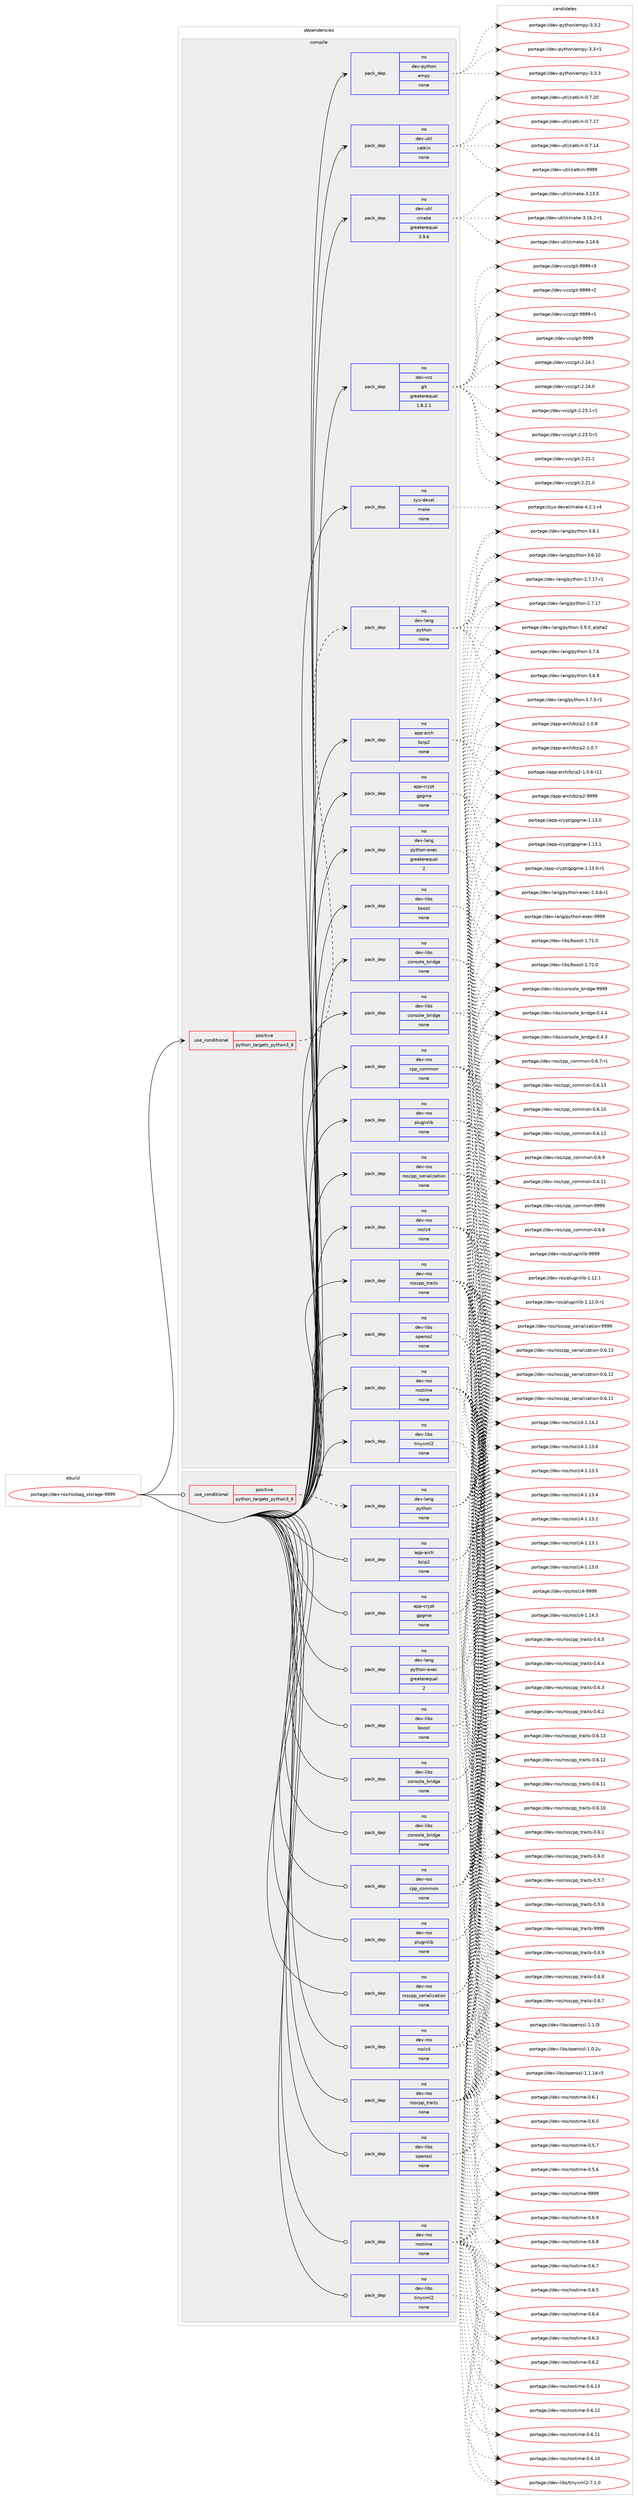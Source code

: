digraph prolog {

# *************
# Graph options
# *************

newrank=true;
concentrate=true;
compound=true;
graph [rankdir=LR,fontname=Helvetica,fontsize=10,ranksep=1.5];#, ranksep=2.5, nodesep=0.2];
edge  [arrowhead=vee];
node  [fontname=Helvetica,fontsize=10];

# **********
# The ebuild
# **********

subgraph cluster_leftcol {
color=gray;
rank=same;
label=<<i>ebuild</i>>;
id [label="portage://dev-ros/rosbag_storage-9999", color=red, width=4, href="../dev-ros/rosbag_storage-9999.svg"];
}

# ****************
# The dependencies
# ****************

subgraph cluster_midcol {
color=gray;
label=<<i>dependencies</i>>;
subgraph cluster_compile {
fillcolor="#eeeeee";
style=filled;
label=<<i>compile</i>>;
subgraph cond98412 {
dependency390249 [label=<<TABLE BORDER="0" CELLBORDER="1" CELLSPACING="0" CELLPADDING="4"><TR><TD ROWSPAN="3" CELLPADDING="10">use_conditional</TD></TR><TR><TD>positive</TD></TR><TR><TD>python_targets_python3_6</TD></TR></TABLE>>, shape=none, color=red];
subgraph pack286984 {
dependency390250 [label=<<TABLE BORDER="0" CELLBORDER="1" CELLSPACING="0" CELLPADDING="4" WIDTH="220"><TR><TD ROWSPAN="6" CELLPADDING="30">pack_dep</TD></TR><TR><TD WIDTH="110">no</TD></TR><TR><TD>dev-lang</TD></TR><TR><TD>python</TD></TR><TR><TD>none</TD></TR><TR><TD></TD></TR></TABLE>>, shape=none, color=blue];
}
dependency390249:e -> dependency390250:w [weight=20,style="dashed",arrowhead="vee"];
}
id:e -> dependency390249:w [weight=20,style="solid",arrowhead="vee"];
subgraph pack286985 {
dependency390251 [label=<<TABLE BORDER="0" CELLBORDER="1" CELLSPACING="0" CELLPADDING="4" WIDTH="220"><TR><TD ROWSPAN="6" CELLPADDING="30">pack_dep</TD></TR><TR><TD WIDTH="110">no</TD></TR><TR><TD>app-arch</TD></TR><TR><TD>bzip2</TD></TR><TR><TD>none</TD></TR><TR><TD></TD></TR></TABLE>>, shape=none, color=blue];
}
id:e -> dependency390251:w [weight=20,style="solid",arrowhead="vee"];
subgraph pack286986 {
dependency390252 [label=<<TABLE BORDER="0" CELLBORDER="1" CELLSPACING="0" CELLPADDING="4" WIDTH="220"><TR><TD ROWSPAN="6" CELLPADDING="30">pack_dep</TD></TR><TR><TD WIDTH="110">no</TD></TR><TR><TD>app-crypt</TD></TR><TR><TD>gpgme</TD></TR><TR><TD>none</TD></TR><TR><TD></TD></TR></TABLE>>, shape=none, color=blue];
}
id:e -> dependency390252:w [weight=20,style="solid",arrowhead="vee"];
subgraph pack286987 {
dependency390253 [label=<<TABLE BORDER="0" CELLBORDER="1" CELLSPACING="0" CELLPADDING="4" WIDTH="220"><TR><TD ROWSPAN="6" CELLPADDING="30">pack_dep</TD></TR><TR><TD WIDTH="110">no</TD></TR><TR><TD>dev-lang</TD></TR><TR><TD>python-exec</TD></TR><TR><TD>greaterequal</TD></TR><TR><TD>2</TD></TR></TABLE>>, shape=none, color=blue];
}
id:e -> dependency390253:w [weight=20,style="solid",arrowhead="vee"];
subgraph pack286988 {
dependency390254 [label=<<TABLE BORDER="0" CELLBORDER="1" CELLSPACING="0" CELLPADDING="4" WIDTH="220"><TR><TD ROWSPAN="6" CELLPADDING="30">pack_dep</TD></TR><TR><TD WIDTH="110">no</TD></TR><TR><TD>dev-libs</TD></TR><TR><TD>boost</TD></TR><TR><TD>none</TD></TR><TR><TD></TD></TR></TABLE>>, shape=none, color=blue];
}
id:e -> dependency390254:w [weight=20,style="solid",arrowhead="vee"];
subgraph pack286989 {
dependency390255 [label=<<TABLE BORDER="0" CELLBORDER="1" CELLSPACING="0" CELLPADDING="4" WIDTH="220"><TR><TD ROWSPAN="6" CELLPADDING="30">pack_dep</TD></TR><TR><TD WIDTH="110">no</TD></TR><TR><TD>dev-libs</TD></TR><TR><TD>console_bridge</TD></TR><TR><TD>none</TD></TR><TR><TD></TD></TR></TABLE>>, shape=none, color=blue];
}
id:e -> dependency390255:w [weight=20,style="solid",arrowhead="vee"];
subgraph pack286990 {
dependency390256 [label=<<TABLE BORDER="0" CELLBORDER="1" CELLSPACING="0" CELLPADDING="4" WIDTH="220"><TR><TD ROWSPAN="6" CELLPADDING="30">pack_dep</TD></TR><TR><TD WIDTH="110">no</TD></TR><TR><TD>dev-libs</TD></TR><TR><TD>console_bridge</TD></TR><TR><TD>none</TD></TR><TR><TD></TD></TR></TABLE>>, shape=none, color=blue];
}
id:e -> dependency390256:w [weight=20,style="solid",arrowhead="vee"];
subgraph pack286991 {
dependency390257 [label=<<TABLE BORDER="0" CELLBORDER="1" CELLSPACING="0" CELLPADDING="4" WIDTH="220"><TR><TD ROWSPAN="6" CELLPADDING="30">pack_dep</TD></TR><TR><TD WIDTH="110">no</TD></TR><TR><TD>dev-libs</TD></TR><TR><TD>openssl</TD></TR><TR><TD>none</TD></TR><TR><TD></TD></TR></TABLE>>, shape=none, color=blue];
}
id:e -> dependency390257:w [weight=20,style="solid",arrowhead="vee"];
subgraph pack286992 {
dependency390258 [label=<<TABLE BORDER="0" CELLBORDER="1" CELLSPACING="0" CELLPADDING="4" WIDTH="220"><TR><TD ROWSPAN="6" CELLPADDING="30">pack_dep</TD></TR><TR><TD WIDTH="110">no</TD></TR><TR><TD>dev-libs</TD></TR><TR><TD>tinyxml2</TD></TR><TR><TD>none</TD></TR><TR><TD></TD></TR></TABLE>>, shape=none, color=blue];
}
id:e -> dependency390258:w [weight=20,style="solid",arrowhead="vee"];
subgraph pack286993 {
dependency390259 [label=<<TABLE BORDER="0" CELLBORDER="1" CELLSPACING="0" CELLPADDING="4" WIDTH="220"><TR><TD ROWSPAN="6" CELLPADDING="30">pack_dep</TD></TR><TR><TD WIDTH="110">no</TD></TR><TR><TD>dev-python</TD></TR><TR><TD>empy</TD></TR><TR><TD>none</TD></TR><TR><TD></TD></TR></TABLE>>, shape=none, color=blue];
}
id:e -> dependency390259:w [weight=20,style="solid",arrowhead="vee"];
subgraph pack286994 {
dependency390260 [label=<<TABLE BORDER="0" CELLBORDER="1" CELLSPACING="0" CELLPADDING="4" WIDTH="220"><TR><TD ROWSPAN="6" CELLPADDING="30">pack_dep</TD></TR><TR><TD WIDTH="110">no</TD></TR><TR><TD>dev-ros</TD></TR><TR><TD>cpp_common</TD></TR><TR><TD>none</TD></TR><TR><TD></TD></TR></TABLE>>, shape=none, color=blue];
}
id:e -> dependency390260:w [weight=20,style="solid",arrowhead="vee"];
subgraph pack286995 {
dependency390261 [label=<<TABLE BORDER="0" CELLBORDER="1" CELLSPACING="0" CELLPADDING="4" WIDTH="220"><TR><TD ROWSPAN="6" CELLPADDING="30">pack_dep</TD></TR><TR><TD WIDTH="110">no</TD></TR><TR><TD>dev-ros</TD></TR><TR><TD>pluginlib</TD></TR><TR><TD>none</TD></TR><TR><TD></TD></TR></TABLE>>, shape=none, color=blue];
}
id:e -> dependency390261:w [weight=20,style="solid",arrowhead="vee"];
subgraph pack286996 {
dependency390262 [label=<<TABLE BORDER="0" CELLBORDER="1" CELLSPACING="0" CELLPADDING="4" WIDTH="220"><TR><TD ROWSPAN="6" CELLPADDING="30">pack_dep</TD></TR><TR><TD WIDTH="110">no</TD></TR><TR><TD>dev-ros</TD></TR><TR><TD>roscpp_serialization</TD></TR><TR><TD>none</TD></TR><TR><TD></TD></TR></TABLE>>, shape=none, color=blue];
}
id:e -> dependency390262:w [weight=20,style="solid",arrowhead="vee"];
subgraph pack286997 {
dependency390263 [label=<<TABLE BORDER="0" CELLBORDER="1" CELLSPACING="0" CELLPADDING="4" WIDTH="220"><TR><TD ROWSPAN="6" CELLPADDING="30">pack_dep</TD></TR><TR><TD WIDTH="110">no</TD></TR><TR><TD>dev-ros</TD></TR><TR><TD>roscpp_traits</TD></TR><TR><TD>none</TD></TR><TR><TD></TD></TR></TABLE>>, shape=none, color=blue];
}
id:e -> dependency390263:w [weight=20,style="solid",arrowhead="vee"];
subgraph pack286998 {
dependency390264 [label=<<TABLE BORDER="0" CELLBORDER="1" CELLSPACING="0" CELLPADDING="4" WIDTH="220"><TR><TD ROWSPAN="6" CELLPADDING="30">pack_dep</TD></TR><TR><TD WIDTH="110">no</TD></TR><TR><TD>dev-ros</TD></TR><TR><TD>roslz4</TD></TR><TR><TD>none</TD></TR><TR><TD></TD></TR></TABLE>>, shape=none, color=blue];
}
id:e -> dependency390264:w [weight=20,style="solid",arrowhead="vee"];
subgraph pack286999 {
dependency390265 [label=<<TABLE BORDER="0" CELLBORDER="1" CELLSPACING="0" CELLPADDING="4" WIDTH="220"><TR><TD ROWSPAN="6" CELLPADDING="30">pack_dep</TD></TR><TR><TD WIDTH="110">no</TD></TR><TR><TD>dev-ros</TD></TR><TR><TD>rostime</TD></TR><TR><TD>none</TD></TR><TR><TD></TD></TR></TABLE>>, shape=none, color=blue];
}
id:e -> dependency390265:w [weight=20,style="solid",arrowhead="vee"];
subgraph pack287000 {
dependency390266 [label=<<TABLE BORDER="0" CELLBORDER="1" CELLSPACING="0" CELLPADDING="4" WIDTH="220"><TR><TD ROWSPAN="6" CELLPADDING="30">pack_dep</TD></TR><TR><TD WIDTH="110">no</TD></TR><TR><TD>dev-util</TD></TR><TR><TD>catkin</TD></TR><TR><TD>none</TD></TR><TR><TD></TD></TR></TABLE>>, shape=none, color=blue];
}
id:e -> dependency390266:w [weight=20,style="solid",arrowhead="vee"];
subgraph pack287001 {
dependency390267 [label=<<TABLE BORDER="0" CELLBORDER="1" CELLSPACING="0" CELLPADDING="4" WIDTH="220"><TR><TD ROWSPAN="6" CELLPADDING="30">pack_dep</TD></TR><TR><TD WIDTH="110">no</TD></TR><TR><TD>dev-util</TD></TR><TR><TD>cmake</TD></TR><TR><TD>greaterequal</TD></TR><TR><TD>3.9.6</TD></TR></TABLE>>, shape=none, color=blue];
}
id:e -> dependency390267:w [weight=20,style="solid",arrowhead="vee"];
subgraph pack287002 {
dependency390268 [label=<<TABLE BORDER="0" CELLBORDER="1" CELLSPACING="0" CELLPADDING="4" WIDTH="220"><TR><TD ROWSPAN="6" CELLPADDING="30">pack_dep</TD></TR><TR><TD WIDTH="110">no</TD></TR><TR><TD>dev-vcs</TD></TR><TR><TD>git</TD></TR><TR><TD>greaterequal</TD></TR><TR><TD>1.8.2.1</TD></TR></TABLE>>, shape=none, color=blue];
}
id:e -> dependency390268:w [weight=20,style="solid",arrowhead="vee"];
subgraph pack287003 {
dependency390269 [label=<<TABLE BORDER="0" CELLBORDER="1" CELLSPACING="0" CELLPADDING="4" WIDTH="220"><TR><TD ROWSPAN="6" CELLPADDING="30">pack_dep</TD></TR><TR><TD WIDTH="110">no</TD></TR><TR><TD>sys-devel</TD></TR><TR><TD>make</TD></TR><TR><TD>none</TD></TR><TR><TD></TD></TR></TABLE>>, shape=none, color=blue];
}
id:e -> dependency390269:w [weight=20,style="solid",arrowhead="vee"];
}
subgraph cluster_compileandrun {
fillcolor="#eeeeee";
style=filled;
label=<<i>compile and run</i>>;
}
subgraph cluster_run {
fillcolor="#eeeeee";
style=filled;
label=<<i>run</i>>;
subgraph cond98413 {
dependency390270 [label=<<TABLE BORDER="0" CELLBORDER="1" CELLSPACING="0" CELLPADDING="4"><TR><TD ROWSPAN="3" CELLPADDING="10">use_conditional</TD></TR><TR><TD>positive</TD></TR><TR><TD>python_targets_python3_6</TD></TR></TABLE>>, shape=none, color=red];
subgraph pack287004 {
dependency390271 [label=<<TABLE BORDER="0" CELLBORDER="1" CELLSPACING="0" CELLPADDING="4" WIDTH="220"><TR><TD ROWSPAN="6" CELLPADDING="30">pack_dep</TD></TR><TR><TD WIDTH="110">no</TD></TR><TR><TD>dev-lang</TD></TR><TR><TD>python</TD></TR><TR><TD>none</TD></TR><TR><TD></TD></TR></TABLE>>, shape=none, color=blue];
}
dependency390270:e -> dependency390271:w [weight=20,style="dashed",arrowhead="vee"];
}
id:e -> dependency390270:w [weight=20,style="solid",arrowhead="odot"];
subgraph pack287005 {
dependency390272 [label=<<TABLE BORDER="0" CELLBORDER="1" CELLSPACING="0" CELLPADDING="4" WIDTH="220"><TR><TD ROWSPAN="6" CELLPADDING="30">pack_dep</TD></TR><TR><TD WIDTH="110">no</TD></TR><TR><TD>app-arch</TD></TR><TR><TD>bzip2</TD></TR><TR><TD>none</TD></TR><TR><TD></TD></TR></TABLE>>, shape=none, color=blue];
}
id:e -> dependency390272:w [weight=20,style="solid",arrowhead="odot"];
subgraph pack287006 {
dependency390273 [label=<<TABLE BORDER="0" CELLBORDER="1" CELLSPACING="0" CELLPADDING="4" WIDTH="220"><TR><TD ROWSPAN="6" CELLPADDING="30">pack_dep</TD></TR><TR><TD WIDTH="110">no</TD></TR><TR><TD>app-crypt</TD></TR><TR><TD>gpgme</TD></TR><TR><TD>none</TD></TR><TR><TD></TD></TR></TABLE>>, shape=none, color=blue];
}
id:e -> dependency390273:w [weight=20,style="solid",arrowhead="odot"];
subgraph pack287007 {
dependency390274 [label=<<TABLE BORDER="0" CELLBORDER="1" CELLSPACING="0" CELLPADDING="4" WIDTH="220"><TR><TD ROWSPAN="6" CELLPADDING="30">pack_dep</TD></TR><TR><TD WIDTH="110">no</TD></TR><TR><TD>dev-lang</TD></TR><TR><TD>python-exec</TD></TR><TR><TD>greaterequal</TD></TR><TR><TD>2</TD></TR></TABLE>>, shape=none, color=blue];
}
id:e -> dependency390274:w [weight=20,style="solid",arrowhead="odot"];
subgraph pack287008 {
dependency390275 [label=<<TABLE BORDER="0" CELLBORDER="1" CELLSPACING="0" CELLPADDING="4" WIDTH="220"><TR><TD ROWSPAN="6" CELLPADDING="30">pack_dep</TD></TR><TR><TD WIDTH="110">no</TD></TR><TR><TD>dev-libs</TD></TR><TR><TD>boost</TD></TR><TR><TD>none</TD></TR><TR><TD></TD></TR></TABLE>>, shape=none, color=blue];
}
id:e -> dependency390275:w [weight=20,style="solid",arrowhead="odot"];
subgraph pack287009 {
dependency390276 [label=<<TABLE BORDER="0" CELLBORDER="1" CELLSPACING="0" CELLPADDING="4" WIDTH="220"><TR><TD ROWSPAN="6" CELLPADDING="30">pack_dep</TD></TR><TR><TD WIDTH="110">no</TD></TR><TR><TD>dev-libs</TD></TR><TR><TD>console_bridge</TD></TR><TR><TD>none</TD></TR><TR><TD></TD></TR></TABLE>>, shape=none, color=blue];
}
id:e -> dependency390276:w [weight=20,style="solid",arrowhead="odot"];
subgraph pack287010 {
dependency390277 [label=<<TABLE BORDER="0" CELLBORDER="1" CELLSPACING="0" CELLPADDING="4" WIDTH="220"><TR><TD ROWSPAN="6" CELLPADDING="30">pack_dep</TD></TR><TR><TD WIDTH="110">no</TD></TR><TR><TD>dev-libs</TD></TR><TR><TD>console_bridge</TD></TR><TR><TD>none</TD></TR><TR><TD></TD></TR></TABLE>>, shape=none, color=blue];
}
id:e -> dependency390277:w [weight=20,style="solid",arrowhead="odot"];
subgraph pack287011 {
dependency390278 [label=<<TABLE BORDER="0" CELLBORDER="1" CELLSPACING="0" CELLPADDING="4" WIDTH="220"><TR><TD ROWSPAN="6" CELLPADDING="30">pack_dep</TD></TR><TR><TD WIDTH="110">no</TD></TR><TR><TD>dev-libs</TD></TR><TR><TD>openssl</TD></TR><TR><TD>none</TD></TR><TR><TD></TD></TR></TABLE>>, shape=none, color=blue];
}
id:e -> dependency390278:w [weight=20,style="solid",arrowhead="odot"];
subgraph pack287012 {
dependency390279 [label=<<TABLE BORDER="0" CELLBORDER="1" CELLSPACING="0" CELLPADDING="4" WIDTH="220"><TR><TD ROWSPAN="6" CELLPADDING="30">pack_dep</TD></TR><TR><TD WIDTH="110">no</TD></TR><TR><TD>dev-libs</TD></TR><TR><TD>tinyxml2</TD></TR><TR><TD>none</TD></TR><TR><TD></TD></TR></TABLE>>, shape=none, color=blue];
}
id:e -> dependency390279:w [weight=20,style="solid",arrowhead="odot"];
subgraph pack287013 {
dependency390280 [label=<<TABLE BORDER="0" CELLBORDER="1" CELLSPACING="0" CELLPADDING="4" WIDTH="220"><TR><TD ROWSPAN="6" CELLPADDING="30">pack_dep</TD></TR><TR><TD WIDTH="110">no</TD></TR><TR><TD>dev-ros</TD></TR><TR><TD>cpp_common</TD></TR><TR><TD>none</TD></TR><TR><TD></TD></TR></TABLE>>, shape=none, color=blue];
}
id:e -> dependency390280:w [weight=20,style="solid",arrowhead="odot"];
subgraph pack287014 {
dependency390281 [label=<<TABLE BORDER="0" CELLBORDER="1" CELLSPACING="0" CELLPADDING="4" WIDTH="220"><TR><TD ROWSPAN="6" CELLPADDING="30">pack_dep</TD></TR><TR><TD WIDTH="110">no</TD></TR><TR><TD>dev-ros</TD></TR><TR><TD>pluginlib</TD></TR><TR><TD>none</TD></TR><TR><TD></TD></TR></TABLE>>, shape=none, color=blue];
}
id:e -> dependency390281:w [weight=20,style="solid",arrowhead="odot"];
subgraph pack287015 {
dependency390282 [label=<<TABLE BORDER="0" CELLBORDER="1" CELLSPACING="0" CELLPADDING="4" WIDTH="220"><TR><TD ROWSPAN="6" CELLPADDING="30">pack_dep</TD></TR><TR><TD WIDTH="110">no</TD></TR><TR><TD>dev-ros</TD></TR><TR><TD>roscpp_serialization</TD></TR><TR><TD>none</TD></TR><TR><TD></TD></TR></TABLE>>, shape=none, color=blue];
}
id:e -> dependency390282:w [weight=20,style="solid",arrowhead="odot"];
subgraph pack287016 {
dependency390283 [label=<<TABLE BORDER="0" CELLBORDER="1" CELLSPACING="0" CELLPADDING="4" WIDTH="220"><TR><TD ROWSPAN="6" CELLPADDING="30">pack_dep</TD></TR><TR><TD WIDTH="110">no</TD></TR><TR><TD>dev-ros</TD></TR><TR><TD>roscpp_traits</TD></TR><TR><TD>none</TD></TR><TR><TD></TD></TR></TABLE>>, shape=none, color=blue];
}
id:e -> dependency390283:w [weight=20,style="solid",arrowhead="odot"];
subgraph pack287017 {
dependency390284 [label=<<TABLE BORDER="0" CELLBORDER="1" CELLSPACING="0" CELLPADDING="4" WIDTH="220"><TR><TD ROWSPAN="6" CELLPADDING="30">pack_dep</TD></TR><TR><TD WIDTH="110">no</TD></TR><TR><TD>dev-ros</TD></TR><TR><TD>roslz4</TD></TR><TR><TD>none</TD></TR><TR><TD></TD></TR></TABLE>>, shape=none, color=blue];
}
id:e -> dependency390284:w [weight=20,style="solid",arrowhead="odot"];
subgraph pack287018 {
dependency390285 [label=<<TABLE BORDER="0" CELLBORDER="1" CELLSPACING="0" CELLPADDING="4" WIDTH="220"><TR><TD ROWSPAN="6" CELLPADDING="30">pack_dep</TD></TR><TR><TD WIDTH="110">no</TD></TR><TR><TD>dev-ros</TD></TR><TR><TD>rostime</TD></TR><TR><TD>none</TD></TR><TR><TD></TD></TR></TABLE>>, shape=none, color=blue];
}
id:e -> dependency390285:w [weight=20,style="solid",arrowhead="odot"];
}
}

# **************
# The candidates
# **************

subgraph cluster_choices {
rank=same;
color=gray;
label=<<i>candidates</i>>;

subgraph choice286984 {
color=black;
nodesep=1;
choice10010111845108971101034711212111610411111045514657464895971081121049750 [label="portage://dev-lang/python-3.9.0_alpha2", color=red, width=4,href="../dev-lang/python-3.9.0_alpha2.svg"];
choice100101118451089711010347112121116104111110455146564649 [label="portage://dev-lang/python-3.8.1", color=red, width=4,href="../dev-lang/python-3.8.1.svg"];
choice100101118451089711010347112121116104111110455146554654 [label="portage://dev-lang/python-3.7.6", color=red, width=4,href="../dev-lang/python-3.7.6.svg"];
choice1001011184510897110103471121211161041111104551465546534511449 [label="portage://dev-lang/python-3.7.5-r1", color=red, width=4,href="../dev-lang/python-3.7.5-r1.svg"];
choice100101118451089711010347112121116104111110455146544657 [label="portage://dev-lang/python-3.6.9", color=red, width=4,href="../dev-lang/python-3.6.9.svg"];
choice10010111845108971101034711212111610411111045514654464948 [label="portage://dev-lang/python-3.6.10", color=red, width=4,href="../dev-lang/python-3.6.10.svg"];
choice100101118451089711010347112121116104111110455046554649554511449 [label="portage://dev-lang/python-2.7.17-r1", color=red, width=4,href="../dev-lang/python-2.7.17-r1.svg"];
choice10010111845108971101034711212111610411111045504655464955 [label="portage://dev-lang/python-2.7.17", color=red, width=4,href="../dev-lang/python-2.7.17.svg"];
dependency390250:e -> choice10010111845108971101034711212111610411111045514657464895971081121049750:w [style=dotted,weight="100"];
dependency390250:e -> choice100101118451089711010347112121116104111110455146564649:w [style=dotted,weight="100"];
dependency390250:e -> choice100101118451089711010347112121116104111110455146554654:w [style=dotted,weight="100"];
dependency390250:e -> choice1001011184510897110103471121211161041111104551465546534511449:w [style=dotted,weight="100"];
dependency390250:e -> choice100101118451089711010347112121116104111110455146544657:w [style=dotted,weight="100"];
dependency390250:e -> choice10010111845108971101034711212111610411111045514654464948:w [style=dotted,weight="100"];
dependency390250:e -> choice100101118451089711010347112121116104111110455046554649554511449:w [style=dotted,weight="100"];
dependency390250:e -> choice10010111845108971101034711212111610411111045504655464955:w [style=dotted,weight="100"];
}
subgraph choice286985 {
color=black;
nodesep=1;
choice971121124597114991044798122105112504557575757 [label="portage://app-arch/bzip2-9999", color=red, width=4,href="../app-arch/bzip2-9999.svg"];
choice97112112459711499104479812210511250454946484656 [label="portage://app-arch/bzip2-1.0.8", color=red, width=4,href="../app-arch/bzip2-1.0.8.svg"];
choice97112112459711499104479812210511250454946484655 [label="portage://app-arch/bzip2-1.0.7", color=red, width=4,href="../app-arch/bzip2-1.0.7.svg"];
choice97112112459711499104479812210511250454946484654451144949 [label="portage://app-arch/bzip2-1.0.6-r11", color=red, width=4,href="../app-arch/bzip2-1.0.6-r11.svg"];
dependency390251:e -> choice971121124597114991044798122105112504557575757:w [style=dotted,weight="100"];
dependency390251:e -> choice97112112459711499104479812210511250454946484656:w [style=dotted,weight="100"];
dependency390251:e -> choice97112112459711499104479812210511250454946484655:w [style=dotted,weight="100"];
dependency390251:e -> choice97112112459711499104479812210511250454946484654451144949:w [style=dotted,weight="100"];
}
subgraph choice286986 {
color=black;
nodesep=1;
choice9711211245991141211121164710311210310910145494649514649 [label="portage://app-crypt/gpgme-1.13.1", color=red, width=4,href="../app-crypt/gpgme-1.13.1.svg"];
choice97112112459911412111211647103112103109101454946495146484511449 [label="portage://app-crypt/gpgme-1.13.0-r1", color=red, width=4,href="../app-crypt/gpgme-1.13.0-r1.svg"];
choice9711211245991141211121164710311210310910145494649514648 [label="portage://app-crypt/gpgme-1.13.0", color=red, width=4,href="../app-crypt/gpgme-1.13.0.svg"];
dependency390252:e -> choice9711211245991141211121164710311210310910145494649514649:w [style=dotted,weight="100"];
dependency390252:e -> choice97112112459911412111211647103112103109101454946495146484511449:w [style=dotted,weight="100"];
dependency390252:e -> choice9711211245991141211121164710311210310910145494649514648:w [style=dotted,weight="100"];
}
subgraph choice286987 {
color=black;
nodesep=1;
choice10010111845108971101034711212111610411111045101120101994557575757 [label="portage://dev-lang/python-exec-9999", color=red, width=4,href="../dev-lang/python-exec-9999.svg"];
choice10010111845108971101034711212111610411111045101120101994550465246544511449 [label="portage://dev-lang/python-exec-2.4.6-r1", color=red, width=4,href="../dev-lang/python-exec-2.4.6-r1.svg"];
dependency390253:e -> choice10010111845108971101034711212111610411111045101120101994557575757:w [style=dotted,weight="100"];
dependency390253:e -> choice10010111845108971101034711212111610411111045101120101994550465246544511449:w [style=dotted,weight="100"];
}
subgraph choice286988 {
color=black;
nodesep=1;
choice1001011184510810598115479811111111511645494655504648 [label="portage://dev-libs/boost-1.72.0", color=red, width=4,href="../dev-libs/boost-1.72.0.svg"];
choice1001011184510810598115479811111111511645494655494648 [label="portage://dev-libs/boost-1.71.0", color=red, width=4,href="../dev-libs/boost-1.71.0.svg"];
dependency390254:e -> choice1001011184510810598115479811111111511645494655504648:w [style=dotted,weight="100"];
dependency390254:e -> choice1001011184510810598115479811111111511645494655494648:w [style=dotted,weight="100"];
}
subgraph choice286989 {
color=black;
nodesep=1;
choice1001011184510810598115479911111011511110810195981141051001031014557575757 [label="portage://dev-libs/console_bridge-9999", color=red, width=4,href="../dev-libs/console_bridge-9999.svg"];
choice100101118451081059811547991111101151111081019598114105100103101454846524652 [label="portage://dev-libs/console_bridge-0.4.4", color=red, width=4,href="../dev-libs/console_bridge-0.4.4.svg"];
choice100101118451081059811547991111101151111081019598114105100103101454846524651 [label="portage://dev-libs/console_bridge-0.4.3", color=red, width=4,href="../dev-libs/console_bridge-0.4.3.svg"];
dependency390255:e -> choice1001011184510810598115479911111011511110810195981141051001031014557575757:w [style=dotted,weight="100"];
dependency390255:e -> choice100101118451081059811547991111101151111081019598114105100103101454846524652:w [style=dotted,weight="100"];
dependency390255:e -> choice100101118451081059811547991111101151111081019598114105100103101454846524651:w [style=dotted,weight="100"];
}
subgraph choice286990 {
color=black;
nodesep=1;
choice1001011184510810598115479911111011511110810195981141051001031014557575757 [label="portage://dev-libs/console_bridge-9999", color=red, width=4,href="../dev-libs/console_bridge-9999.svg"];
choice100101118451081059811547991111101151111081019598114105100103101454846524652 [label="portage://dev-libs/console_bridge-0.4.4", color=red, width=4,href="../dev-libs/console_bridge-0.4.4.svg"];
choice100101118451081059811547991111101151111081019598114105100103101454846524651 [label="portage://dev-libs/console_bridge-0.4.3", color=red, width=4,href="../dev-libs/console_bridge-0.4.3.svg"];
dependency390256:e -> choice1001011184510810598115479911111011511110810195981141051001031014557575757:w [style=dotted,weight="100"];
dependency390256:e -> choice100101118451081059811547991111101151111081019598114105100103101454846524652:w [style=dotted,weight="100"];
dependency390256:e -> choice100101118451081059811547991111101151111081019598114105100103101454846524651:w [style=dotted,weight="100"];
}
subgraph choice286991 {
color=black;
nodesep=1;
choice1001011184510810598115471111121011101151151084549464946491004511451 [label="portage://dev-libs/openssl-1.1.1d-r3", color=red, width=4,href="../dev-libs/openssl-1.1.1d-r3.svg"];
choice100101118451081059811547111112101110115115108454946494648108 [label="portage://dev-libs/openssl-1.1.0l", color=red, width=4,href="../dev-libs/openssl-1.1.0l.svg"];
choice100101118451081059811547111112101110115115108454946484650117 [label="portage://dev-libs/openssl-1.0.2u", color=red, width=4,href="../dev-libs/openssl-1.0.2u.svg"];
dependency390257:e -> choice1001011184510810598115471111121011101151151084549464946491004511451:w [style=dotted,weight="100"];
dependency390257:e -> choice100101118451081059811547111112101110115115108454946494648108:w [style=dotted,weight="100"];
dependency390257:e -> choice100101118451081059811547111112101110115115108454946484650117:w [style=dotted,weight="100"];
}
subgraph choice286992 {
color=black;
nodesep=1;
choice10010111845108105981154711610511012112010910850455546494648 [label="portage://dev-libs/tinyxml2-7.1.0", color=red, width=4,href="../dev-libs/tinyxml2-7.1.0.svg"];
dependency390258:e -> choice10010111845108105981154711610511012112010910850455546494648:w [style=dotted,weight="100"];
}
subgraph choice286993 {
color=black;
nodesep=1;
choice1001011184511212111610411111047101109112121455146514651 [label="portage://dev-python/empy-3.3.3", color=red, width=4,href="../dev-python/empy-3.3.3.svg"];
choice1001011184511212111610411111047101109112121455146514650 [label="portage://dev-python/empy-3.3.2", color=red, width=4,href="../dev-python/empy-3.3.2.svg"];
choice1001011184511212111610411111047101109112121455146514511449 [label="portage://dev-python/empy-3.3-r1", color=red, width=4,href="../dev-python/empy-3.3-r1.svg"];
dependency390259:e -> choice1001011184511212111610411111047101109112121455146514651:w [style=dotted,weight="100"];
dependency390259:e -> choice1001011184511212111610411111047101109112121455146514650:w [style=dotted,weight="100"];
dependency390259:e -> choice1001011184511212111610411111047101109112121455146514511449:w [style=dotted,weight="100"];
}
subgraph choice286994 {
color=black;
nodesep=1;
choice10010111845114111115479911211295991111091091111104557575757 [label="portage://dev-ros/cpp_common-9999", color=red, width=4,href="../dev-ros/cpp_common-9999.svg"];
choice1001011184511411111547991121129599111109109111110454846544657 [label="portage://dev-ros/cpp_common-0.6.9", color=red, width=4,href="../dev-ros/cpp_common-0.6.9.svg"];
choice1001011184511411111547991121129599111109109111110454846544656 [label="portage://dev-ros/cpp_common-0.6.8", color=red, width=4,href="../dev-ros/cpp_common-0.6.8.svg"];
choice10010111845114111115479911211295991111091091111104548465446554511449 [label="portage://dev-ros/cpp_common-0.6.7-r1", color=red, width=4,href="../dev-ros/cpp_common-0.6.7-r1.svg"];
choice100101118451141111154799112112959911110910911111045484654464951 [label="portage://dev-ros/cpp_common-0.6.13", color=red, width=4,href="../dev-ros/cpp_common-0.6.13.svg"];
choice100101118451141111154799112112959911110910911111045484654464950 [label="portage://dev-ros/cpp_common-0.6.12", color=red, width=4,href="../dev-ros/cpp_common-0.6.12.svg"];
choice100101118451141111154799112112959911110910911111045484654464949 [label="portage://dev-ros/cpp_common-0.6.11", color=red, width=4,href="../dev-ros/cpp_common-0.6.11.svg"];
choice100101118451141111154799112112959911110910911111045484654464948 [label="portage://dev-ros/cpp_common-0.6.10", color=red, width=4,href="../dev-ros/cpp_common-0.6.10.svg"];
dependency390260:e -> choice10010111845114111115479911211295991111091091111104557575757:w [style=dotted,weight="100"];
dependency390260:e -> choice1001011184511411111547991121129599111109109111110454846544657:w [style=dotted,weight="100"];
dependency390260:e -> choice1001011184511411111547991121129599111109109111110454846544656:w [style=dotted,weight="100"];
dependency390260:e -> choice10010111845114111115479911211295991111091091111104548465446554511449:w [style=dotted,weight="100"];
dependency390260:e -> choice100101118451141111154799112112959911110910911111045484654464951:w [style=dotted,weight="100"];
dependency390260:e -> choice100101118451141111154799112112959911110910911111045484654464950:w [style=dotted,weight="100"];
dependency390260:e -> choice100101118451141111154799112112959911110910911111045484654464949:w [style=dotted,weight="100"];
dependency390260:e -> choice100101118451141111154799112112959911110910911111045484654464948:w [style=dotted,weight="100"];
}
subgraph choice286995 {
color=black;
nodesep=1;
choice1001011184511411111547112108117103105110108105984557575757 [label="portage://dev-ros/pluginlib-9999", color=red, width=4,href="../dev-ros/pluginlib-9999.svg"];
choice10010111845114111115471121081171031051101081059845494649504649 [label="portage://dev-ros/pluginlib-1.12.1", color=red, width=4,href="../dev-ros/pluginlib-1.12.1.svg"];
choice100101118451141111154711210811710310511010810598454946495046484511449 [label="portage://dev-ros/pluginlib-1.12.0-r1", color=red, width=4,href="../dev-ros/pluginlib-1.12.0-r1.svg"];
dependency390261:e -> choice1001011184511411111547112108117103105110108105984557575757:w [style=dotted,weight="100"];
dependency390261:e -> choice10010111845114111115471121081171031051101081059845494649504649:w [style=dotted,weight="100"];
dependency390261:e -> choice100101118451141111154711210811710310511010810598454946495046484511449:w [style=dotted,weight="100"];
}
subgraph choice286996 {
color=black;
nodesep=1;
choice1001011184511411111547114111115991121129511510111410597108105122971161051111104557575757 [label="portage://dev-ros/roscpp_serialization-9999", color=red, width=4,href="../dev-ros/roscpp_serialization-9999.svg"];
choice10010111845114111115471141111159911211295115101114105971081051229711610511111045484654464951 [label="portage://dev-ros/roscpp_serialization-0.6.13", color=red, width=4,href="../dev-ros/roscpp_serialization-0.6.13.svg"];
choice10010111845114111115471141111159911211295115101114105971081051229711610511111045484654464950 [label="portage://dev-ros/roscpp_serialization-0.6.12", color=red, width=4,href="../dev-ros/roscpp_serialization-0.6.12.svg"];
choice10010111845114111115471141111159911211295115101114105971081051229711610511111045484654464949 [label="portage://dev-ros/roscpp_serialization-0.6.11", color=red, width=4,href="../dev-ros/roscpp_serialization-0.6.11.svg"];
dependency390262:e -> choice1001011184511411111547114111115991121129511510111410597108105122971161051111104557575757:w [style=dotted,weight="100"];
dependency390262:e -> choice10010111845114111115471141111159911211295115101114105971081051229711610511111045484654464951:w [style=dotted,weight="100"];
dependency390262:e -> choice10010111845114111115471141111159911211295115101114105971081051229711610511111045484654464950:w [style=dotted,weight="100"];
dependency390262:e -> choice10010111845114111115471141111159911211295115101114105971081051229711610511111045484654464949:w [style=dotted,weight="100"];
}
subgraph choice286997 {
color=black;
nodesep=1;
choice10010111845114111115471141111159911211295116114971051161154557575757 [label="portage://dev-ros/roscpp_traits-9999", color=red, width=4,href="../dev-ros/roscpp_traits-9999.svg"];
choice1001011184511411111547114111115991121129511611497105116115454846544657 [label="portage://dev-ros/roscpp_traits-0.6.9", color=red, width=4,href="../dev-ros/roscpp_traits-0.6.9.svg"];
choice1001011184511411111547114111115991121129511611497105116115454846544656 [label="portage://dev-ros/roscpp_traits-0.6.8", color=red, width=4,href="../dev-ros/roscpp_traits-0.6.8.svg"];
choice1001011184511411111547114111115991121129511611497105116115454846544655 [label="portage://dev-ros/roscpp_traits-0.6.7", color=red, width=4,href="../dev-ros/roscpp_traits-0.6.7.svg"];
choice1001011184511411111547114111115991121129511611497105116115454846544653 [label="portage://dev-ros/roscpp_traits-0.6.5", color=red, width=4,href="../dev-ros/roscpp_traits-0.6.5.svg"];
choice1001011184511411111547114111115991121129511611497105116115454846544652 [label="portage://dev-ros/roscpp_traits-0.6.4", color=red, width=4,href="../dev-ros/roscpp_traits-0.6.4.svg"];
choice1001011184511411111547114111115991121129511611497105116115454846544651 [label="portage://dev-ros/roscpp_traits-0.6.3", color=red, width=4,href="../dev-ros/roscpp_traits-0.6.3.svg"];
choice1001011184511411111547114111115991121129511611497105116115454846544650 [label="portage://dev-ros/roscpp_traits-0.6.2", color=red, width=4,href="../dev-ros/roscpp_traits-0.6.2.svg"];
choice100101118451141111154711411111599112112951161149710511611545484654464951 [label="portage://dev-ros/roscpp_traits-0.6.13", color=red, width=4,href="../dev-ros/roscpp_traits-0.6.13.svg"];
choice100101118451141111154711411111599112112951161149710511611545484654464950 [label="portage://dev-ros/roscpp_traits-0.6.12", color=red, width=4,href="../dev-ros/roscpp_traits-0.6.12.svg"];
choice100101118451141111154711411111599112112951161149710511611545484654464949 [label="portage://dev-ros/roscpp_traits-0.6.11", color=red, width=4,href="../dev-ros/roscpp_traits-0.6.11.svg"];
choice100101118451141111154711411111599112112951161149710511611545484654464948 [label="portage://dev-ros/roscpp_traits-0.6.10", color=red, width=4,href="../dev-ros/roscpp_traits-0.6.10.svg"];
choice1001011184511411111547114111115991121129511611497105116115454846544649 [label="portage://dev-ros/roscpp_traits-0.6.1", color=red, width=4,href="../dev-ros/roscpp_traits-0.6.1.svg"];
choice1001011184511411111547114111115991121129511611497105116115454846544648 [label="portage://dev-ros/roscpp_traits-0.6.0", color=red, width=4,href="../dev-ros/roscpp_traits-0.6.0.svg"];
choice1001011184511411111547114111115991121129511611497105116115454846534655 [label="portage://dev-ros/roscpp_traits-0.5.7", color=red, width=4,href="../dev-ros/roscpp_traits-0.5.7.svg"];
choice1001011184511411111547114111115991121129511611497105116115454846534654 [label="portage://dev-ros/roscpp_traits-0.5.6", color=red, width=4,href="../dev-ros/roscpp_traits-0.5.6.svg"];
dependency390263:e -> choice10010111845114111115471141111159911211295116114971051161154557575757:w [style=dotted,weight="100"];
dependency390263:e -> choice1001011184511411111547114111115991121129511611497105116115454846544657:w [style=dotted,weight="100"];
dependency390263:e -> choice1001011184511411111547114111115991121129511611497105116115454846544656:w [style=dotted,weight="100"];
dependency390263:e -> choice1001011184511411111547114111115991121129511611497105116115454846544655:w [style=dotted,weight="100"];
dependency390263:e -> choice1001011184511411111547114111115991121129511611497105116115454846544653:w [style=dotted,weight="100"];
dependency390263:e -> choice1001011184511411111547114111115991121129511611497105116115454846544652:w [style=dotted,weight="100"];
dependency390263:e -> choice1001011184511411111547114111115991121129511611497105116115454846544651:w [style=dotted,weight="100"];
dependency390263:e -> choice1001011184511411111547114111115991121129511611497105116115454846544650:w [style=dotted,weight="100"];
dependency390263:e -> choice100101118451141111154711411111599112112951161149710511611545484654464951:w [style=dotted,weight="100"];
dependency390263:e -> choice100101118451141111154711411111599112112951161149710511611545484654464950:w [style=dotted,weight="100"];
dependency390263:e -> choice100101118451141111154711411111599112112951161149710511611545484654464949:w [style=dotted,weight="100"];
dependency390263:e -> choice100101118451141111154711411111599112112951161149710511611545484654464948:w [style=dotted,weight="100"];
dependency390263:e -> choice1001011184511411111547114111115991121129511611497105116115454846544649:w [style=dotted,weight="100"];
dependency390263:e -> choice1001011184511411111547114111115991121129511611497105116115454846544648:w [style=dotted,weight="100"];
dependency390263:e -> choice1001011184511411111547114111115991121129511611497105116115454846534655:w [style=dotted,weight="100"];
dependency390263:e -> choice1001011184511411111547114111115991121129511611497105116115454846534654:w [style=dotted,weight="100"];
}
subgraph choice286998 {
color=black;
nodesep=1;
choice1001011184511411111547114111115108122524557575757 [label="portage://dev-ros/roslz4-9999", color=red, width=4,href="../dev-ros/roslz4-9999.svg"];
choice10010111845114111115471141111151081225245494649524651 [label="portage://dev-ros/roslz4-1.14.3", color=red, width=4,href="../dev-ros/roslz4-1.14.3.svg"];
choice10010111845114111115471141111151081225245494649524650 [label="portage://dev-ros/roslz4-1.14.2", color=red, width=4,href="../dev-ros/roslz4-1.14.2.svg"];
choice10010111845114111115471141111151081225245494649514654 [label="portage://dev-ros/roslz4-1.13.6", color=red, width=4,href="../dev-ros/roslz4-1.13.6.svg"];
choice10010111845114111115471141111151081225245494649514653 [label="portage://dev-ros/roslz4-1.13.5", color=red, width=4,href="../dev-ros/roslz4-1.13.5.svg"];
choice10010111845114111115471141111151081225245494649514652 [label="portage://dev-ros/roslz4-1.13.4", color=red, width=4,href="../dev-ros/roslz4-1.13.4.svg"];
choice10010111845114111115471141111151081225245494649514650 [label="portage://dev-ros/roslz4-1.13.2", color=red, width=4,href="../dev-ros/roslz4-1.13.2.svg"];
choice10010111845114111115471141111151081225245494649514649 [label="portage://dev-ros/roslz4-1.13.1", color=red, width=4,href="../dev-ros/roslz4-1.13.1.svg"];
choice10010111845114111115471141111151081225245494649514648 [label="portage://dev-ros/roslz4-1.13.0", color=red, width=4,href="../dev-ros/roslz4-1.13.0.svg"];
dependency390264:e -> choice1001011184511411111547114111115108122524557575757:w [style=dotted,weight="100"];
dependency390264:e -> choice10010111845114111115471141111151081225245494649524651:w [style=dotted,weight="100"];
dependency390264:e -> choice10010111845114111115471141111151081225245494649524650:w [style=dotted,weight="100"];
dependency390264:e -> choice10010111845114111115471141111151081225245494649514654:w [style=dotted,weight="100"];
dependency390264:e -> choice10010111845114111115471141111151081225245494649514653:w [style=dotted,weight="100"];
dependency390264:e -> choice10010111845114111115471141111151081225245494649514652:w [style=dotted,weight="100"];
dependency390264:e -> choice10010111845114111115471141111151081225245494649514650:w [style=dotted,weight="100"];
dependency390264:e -> choice10010111845114111115471141111151081225245494649514649:w [style=dotted,weight="100"];
dependency390264:e -> choice10010111845114111115471141111151081225245494649514648:w [style=dotted,weight="100"];
}
subgraph choice286999 {
color=black;
nodesep=1;
choice10010111845114111115471141111151161051091014557575757 [label="portage://dev-ros/rostime-9999", color=red, width=4,href="../dev-ros/rostime-9999.svg"];
choice1001011184511411111547114111115116105109101454846544657 [label="portage://dev-ros/rostime-0.6.9", color=red, width=4,href="../dev-ros/rostime-0.6.9.svg"];
choice1001011184511411111547114111115116105109101454846544656 [label="portage://dev-ros/rostime-0.6.8", color=red, width=4,href="../dev-ros/rostime-0.6.8.svg"];
choice1001011184511411111547114111115116105109101454846544655 [label="portage://dev-ros/rostime-0.6.7", color=red, width=4,href="../dev-ros/rostime-0.6.7.svg"];
choice1001011184511411111547114111115116105109101454846544653 [label="portage://dev-ros/rostime-0.6.5", color=red, width=4,href="../dev-ros/rostime-0.6.5.svg"];
choice1001011184511411111547114111115116105109101454846544652 [label="portage://dev-ros/rostime-0.6.4", color=red, width=4,href="../dev-ros/rostime-0.6.4.svg"];
choice1001011184511411111547114111115116105109101454846544651 [label="portage://dev-ros/rostime-0.6.3", color=red, width=4,href="../dev-ros/rostime-0.6.3.svg"];
choice1001011184511411111547114111115116105109101454846544650 [label="portage://dev-ros/rostime-0.6.2", color=red, width=4,href="../dev-ros/rostime-0.6.2.svg"];
choice100101118451141111154711411111511610510910145484654464951 [label="portage://dev-ros/rostime-0.6.13", color=red, width=4,href="../dev-ros/rostime-0.6.13.svg"];
choice100101118451141111154711411111511610510910145484654464950 [label="portage://dev-ros/rostime-0.6.12", color=red, width=4,href="../dev-ros/rostime-0.6.12.svg"];
choice100101118451141111154711411111511610510910145484654464949 [label="portage://dev-ros/rostime-0.6.11", color=red, width=4,href="../dev-ros/rostime-0.6.11.svg"];
choice100101118451141111154711411111511610510910145484654464948 [label="portage://dev-ros/rostime-0.6.10", color=red, width=4,href="../dev-ros/rostime-0.6.10.svg"];
choice1001011184511411111547114111115116105109101454846544649 [label="portage://dev-ros/rostime-0.6.1", color=red, width=4,href="../dev-ros/rostime-0.6.1.svg"];
choice1001011184511411111547114111115116105109101454846544648 [label="portage://dev-ros/rostime-0.6.0", color=red, width=4,href="../dev-ros/rostime-0.6.0.svg"];
choice1001011184511411111547114111115116105109101454846534655 [label="portage://dev-ros/rostime-0.5.7", color=red, width=4,href="../dev-ros/rostime-0.5.7.svg"];
choice1001011184511411111547114111115116105109101454846534654 [label="portage://dev-ros/rostime-0.5.6", color=red, width=4,href="../dev-ros/rostime-0.5.6.svg"];
dependency390265:e -> choice10010111845114111115471141111151161051091014557575757:w [style=dotted,weight="100"];
dependency390265:e -> choice1001011184511411111547114111115116105109101454846544657:w [style=dotted,weight="100"];
dependency390265:e -> choice1001011184511411111547114111115116105109101454846544656:w [style=dotted,weight="100"];
dependency390265:e -> choice1001011184511411111547114111115116105109101454846544655:w [style=dotted,weight="100"];
dependency390265:e -> choice1001011184511411111547114111115116105109101454846544653:w [style=dotted,weight="100"];
dependency390265:e -> choice1001011184511411111547114111115116105109101454846544652:w [style=dotted,weight="100"];
dependency390265:e -> choice1001011184511411111547114111115116105109101454846544651:w [style=dotted,weight="100"];
dependency390265:e -> choice1001011184511411111547114111115116105109101454846544650:w [style=dotted,weight="100"];
dependency390265:e -> choice100101118451141111154711411111511610510910145484654464951:w [style=dotted,weight="100"];
dependency390265:e -> choice100101118451141111154711411111511610510910145484654464950:w [style=dotted,weight="100"];
dependency390265:e -> choice100101118451141111154711411111511610510910145484654464949:w [style=dotted,weight="100"];
dependency390265:e -> choice100101118451141111154711411111511610510910145484654464948:w [style=dotted,weight="100"];
dependency390265:e -> choice1001011184511411111547114111115116105109101454846544649:w [style=dotted,weight="100"];
dependency390265:e -> choice1001011184511411111547114111115116105109101454846544648:w [style=dotted,weight="100"];
dependency390265:e -> choice1001011184511411111547114111115116105109101454846534655:w [style=dotted,weight="100"];
dependency390265:e -> choice1001011184511411111547114111115116105109101454846534654:w [style=dotted,weight="100"];
}
subgraph choice287000 {
color=black;
nodesep=1;
choice100101118451171161051084799971161071051104557575757 [label="portage://dev-util/catkin-9999", color=red, width=4,href="../dev-util/catkin-9999.svg"];
choice1001011184511711610510847999711610710511045484655465048 [label="portage://dev-util/catkin-0.7.20", color=red, width=4,href="../dev-util/catkin-0.7.20.svg"];
choice1001011184511711610510847999711610710511045484655464955 [label="portage://dev-util/catkin-0.7.17", color=red, width=4,href="../dev-util/catkin-0.7.17.svg"];
choice1001011184511711610510847999711610710511045484655464952 [label="portage://dev-util/catkin-0.7.14", color=red, width=4,href="../dev-util/catkin-0.7.14.svg"];
dependency390266:e -> choice100101118451171161051084799971161071051104557575757:w [style=dotted,weight="100"];
dependency390266:e -> choice1001011184511711610510847999711610710511045484655465048:w [style=dotted,weight="100"];
dependency390266:e -> choice1001011184511711610510847999711610710511045484655464955:w [style=dotted,weight="100"];
dependency390266:e -> choice1001011184511711610510847999711610710511045484655464952:w [style=dotted,weight="100"];
}
subgraph choice287001 {
color=black;
nodesep=1;
choice10010111845117116105108479910997107101455146495446504511449 [label="portage://dev-util/cmake-3.16.2-r1", color=red, width=4,href="../dev-util/cmake-3.16.2-r1.svg"];
choice1001011184511711610510847991099710710145514649524654 [label="portage://dev-util/cmake-3.14.6", color=red, width=4,href="../dev-util/cmake-3.14.6.svg"];
choice1001011184511711610510847991099710710145514649514653 [label="portage://dev-util/cmake-3.13.5", color=red, width=4,href="../dev-util/cmake-3.13.5.svg"];
dependency390267:e -> choice10010111845117116105108479910997107101455146495446504511449:w [style=dotted,weight="100"];
dependency390267:e -> choice1001011184511711610510847991099710710145514649524654:w [style=dotted,weight="100"];
dependency390267:e -> choice1001011184511711610510847991099710710145514649514653:w [style=dotted,weight="100"];
}
subgraph choice287002 {
color=black;
nodesep=1;
choice10010111845118991154710310511645575757574511451 [label="portage://dev-vcs/git-9999-r3", color=red, width=4,href="../dev-vcs/git-9999-r3.svg"];
choice10010111845118991154710310511645575757574511450 [label="portage://dev-vcs/git-9999-r2", color=red, width=4,href="../dev-vcs/git-9999-r2.svg"];
choice10010111845118991154710310511645575757574511449 [label="portage://dev-vcs/git-9999-r1", color=red, width=4,href="../dev-vcs/git-9999-r1.svg"];
choice1001011184511899115471031051164557575757 [label="portage://dev-vcs/git-9999", color=red, width=4,href="../dev-vcs/git-9999.svg"];
choice10010111845118991154710310511645504650524649 [label="portage://dev-vcs/git-2.24.1", color=red, width=4,href="../dev-vcs/git-2.24.1.svg"];
choice10010111845118991154710310511645504650524648 [label="portage://dev-vcs/git-2.24.0", color=red, width=4,href="../dev-vcs/git-2.24.0.svg"];
choice100101118451189911547103105116455046505146494511449 [label="portage://dev-vcs/git-2.23.1-r1", color=red, width=4,href="../dev-vcs/git-2.23.1-r1.svg"];
choice100101118451189911547103105116455046505146484511449 [label="portage://dev-vcs/git-2.23.0-r1", color=red, width=4,href="../dev-vcs/git-2.23.0-r1.svg"];
choice10010111845118991154710310511645504650494649 [label="portage://dev-vcs/git-2.21.1", color=red, width=4,href="../dev-vcs/git-2.21.1.svg"];
choice10010111845118991154710310511645504650494648 [label="portage://dev-vcs/git-2.21.0", color=red, width=4,href="../dev-vcs/git-2.21.0.svg"];
dependency390268:e -> choice10010111845118991154710310511645575757574511451:w [style=dotted,weight="100"];
dependency390268:e -> choice10010111845118991154710310511645575757574511450:w [style=dotted,weight="100"];
dependency390268:e -> choice10010111845118991154710310511645575757574511449:w [style=dotted,weight="100"];
dependency390268:e -> choice1001011184511899115471031051164557575757:w [style=dotted,weight="100"];
dependency390268:e -> choice10010111845118991154710310511645504650524649:w [style=dotted,weight="100"];
dependency390268:e -> choice10010111845118991154710310511645504650524648:w [style=dotted,weight="100"];
dependency390268:e -> choice100101118451189911547103105116455046505146494511449:w [style=dotted,weight="100"];
dependency390268:e -> choice100101118451189911547103105116455046505146484511449:w [style=dotted,weight="100"];
dependency390268:e -> choice10010111845118991154710310511645504650494649:w [style=dotted,weight="100"];
dependency390268:e -> choice10010111845118991154710310511645504650494648:w [style=dotted,weight="100"];
}
subgraph choice287003 {
color=black;
nodesep=1;
choice1151211154510010111810110847109971071014552465046494511452 [label="portage://sys-devel/make-4.2.1-r4", color=red, width=4,href="../sys-devel/make-4.2.1-r4.svg"];
dependency390269:e -> choice1151211154510010111810110847109971071014552465046494511452:w [style=dotted,weight="100"];
}
subgraph choice287004 {
color=black;
nodesep=1;
choice10010111845108971101034711212111610411111045514657464895971081121049750 [label="portage://dev-lang/python-3.9.0_alpha2", color=red, width=4,href="../dev-lang/python-3.9.0_alpha2.svg"];
choice100101118451089711010347112121116104111110455146564649 [label="portage://dev-lang/python-3.8.1", color=red, width=4,href="../dev-lang/python-3.8.1.svg"];
choice100101118451089711010347112121116104111110455146554654 [label="portage://dev-lang/python-3.7.6", color=red, width=4,href="../dev-lang/python-3.7.6.svg"];
choice1001011184510897110103471121211161041111104551465546534511449 [label="portage://dev-lang/python-3.7.5-r1", color=red, width=4,href="../dev-lang/python-3.7.5-r1.svg"];
choice100101118451089711010347112121116104111110455146544657 [label="portage://dev-lang/python-3.6.9", color=red, width=4,href="../dev-lang/python-3.6.9.svg"];
choice10010111845108971101034711212111610411111045514654464948 [label="portage://dev-lang/python-3.6.10", color=red, width=4,href="../dev-lang/python-3.6.10.svg"];
choice100101118451089711010347112121116104111110455046554649554511449 [label="portage://dev-lang/python-2.7.17-r1", color=red, width=4,href="../dev-lang/python-2.7.17-r1.svg"];
choice10010111845108971101034711212111610411111045504655464955 [label="portage://dev-lang/python-2.7.17", color=red, width=4,href="../dev-lang/python-2.7.17.svg"];
dependency390271:e -> choice10010111845108971101034711212111610411111045514657464895971081121049750:w [style=dotted,weight="100"];
dependency390271:e -> choice100101118451089711010347112121116104111110455146564649:w [style=dotted,weight="100"];
dependency390271:e -> choice100101118451089711010347112121116104111110455146554654:w [style=dotted,weight="100"];
dependency390271:e -> choice1001011184510897110103471121211161041111104551465546534511449:w [style=dotted,weight="100"];
dependency390271:e -> choice100101118451089711010347112121116104111110455146544657:w [style=dotted,weight="100"];
dependency390271:e -> choice10010111845108971101034711212111610411111045514654464948:w [style=dotted,weight="100"];
dependency390271:e -> choice100101118451089711010347112121116104111110455046554649554511449:w [style=dotted,weight="100"];
dependency390271:e -> choice10010111845108971101034711212111610411111045504655464955:w [style=dotted,weight="100"];
}
subgraph choice287005 {
color=black;
nodesep=1;
choice971121124597114991044798122105112504557575757 [label="portage://app-arch/bzip2-9999", color=red, width=4,href="../app-arch/bzip2-9999.svg"];
choice97112112459711499104479812210511250454946484656 [label="portage://app-arch/bzip2-1.0.8", color=red, width=4,href="../app-arch/bzip2-1.0.8.svg"];
choice97112112459711499104479812210511250454946484655 [label="portage://app-arch/bzip2-1.0.7", color=red, width=4,href="../app-arch/bzip2-1.0.7.svg"];
choice97112112459711499104479812210511250454946484654451144949 [label="portage://app-arch/bzip2-1.0.6-r11", color=red, width=4,href="../app-arch/bzip2-1.0.6-r11.svg"];
dependency390272:e -> choice971121124597114991044798122105112504557575757:w [style=dotted,weight="100"];
dependency390272:e -> choice97112112459711499104479812210511250454946484656:w [style=dotted,weight="100"];
dependency390272:e -> choice97112112459711499104479812210511250454946484655:w [style=dotted,weight="100"];
dependency390272:e -> choice97112112459711499104479812210511250454946484654451144949:w [style=dotted,weight="100"];
}
subgraph choice287006 {
color=black;
nodesep=1;
choice9711211245991141211121164710311210310910145494649514649 [label="portage://app-crypt/gpgme-1.13.1", color=red, width=4,href="../app-crypt/gpgme-1.13.1.svg"];
choice97112112459911412111211647103112103109101454946495146484511449 [label="portage://app-crypt/gpgme-1.13.0-r1", color=red, width=4,href="../app-crypt/gpgme-1.13.0-r1.svg"];
choice9711211245991141211121164710311210310910145494649514648 [label="portage://app-crypt/gpgme-1.13.0", color=red, width=4,href="../app-crypt/gpgme-1.13.0.svg"];
dependency390273:e -> choice9711211245991141211121164710311210310910145494649514649:w [style=dotted,weight="100"];
dependency390273:e -> choice97112112459911412111211647103112103109101454946495146484511449:w [style=dotted,weight="100"];
dependency390273:e -> choice9711211245991141211121164710311210310910145494649514648:w [style=dotted,weight="100"];
}
subgraph choice287007 {
color=black;
nodesep=1;
choice10010111845108971101034711212111610411111045101120101994557575757 [label="portage://dev-lang/python-exec-9999", color=red, width=4,href="../dev-lang/python-exec-9999.svg"];
choice10010111845108971101034711212111610411111045101120101994550465246544511449 [label="portage://dev-lang/python-exec-2.4.6-r1", color=red, width=4,href="../dev-lang/python-exec-2.4.6-r1.svg"];
dependency390274:e -> choice10010111845108971101034711212111610411111045101120101994557575757:w [style=dotted,weight="100"];
dependency390274:e -> choice10010111845108971101034711212111610411111045101120101994550465246544511449:w [style=dotted,weight="100"];
}
subgraph choice287008 {
color=black;
nodesep=1;
choice1001011184510810598115479811111111511645494655504648 [label="portage://dev-libs/boost-1.72.0", color=red, width=4,href="../dev-libs/boost-1.72.0.svg"];
choice1001011184510810598115479811111111511645494655494648 [label="portage://dev-libs/boost-1.71.0", color=red, width=4,href="../dev-libs/boost-1.71.0.svg"];
dependency390275:e -> choice1001011184510810598115479811111111511645494655504648:w [style=dotted,weight="100"];
dependency390275:e -> choice1001011184510810598115479811111111511645494655494648:w [style=dotted,weight="100"];
}
subgraph choice287009 {
color=black;
nodesep=1;
choice1001011184510810598115479911111011511110810195981141051001031014557575757 [label="portage://dev-libs/console_bridge-9999", color=red, width=4,href="../dev-libs/console_bridge-9999.svg"];
choice100101118451081059811547991111101151111081019598114105100103101454846524652 [label="portage://dev-libs/console_bridge-0.4.4", color=red, width=4,href="../dev-libs/console_bridge-0.4.4.svg"];
choice100101118451081059811547991111101151111081019598114105100103101454846524651 [label="portage://dev-libs/console_bridge-0.4.3", color=red, width=4,href="../dev-libs/console_bridge-0.4.3.svg"];
dependency390276:e -> choice1001011184510810598115479911111011511110810195981141051001031014557575757:w [style=dotted,weight="100"];
dependency390276:e -> choice100101118451081059811547991111101151111081019598114105100103101454846524652:w [style=dotted,weight="100"];
dependency390276:e -> choice100101118451081059811547991111101151111081019598114105100103101454846524651:w [style=dotted,weight="100"];
}
subgraph choice287010 {
color=black;
nodesep=1;
choice1001011184510810598115479911111011511110810195981141051001031014557575757 [label="portage://dev-libs/console_bridge-9999", color=red, width=4,href="../dev-libs/console_bridge-9999.svg"];
choice100101118451081059811547991111101151111081019598114105100103101454846524652 [label="portage://dev-libs/console_bridge-0.4.4", color=red, width=4,href="../dev-libs/console_bridge-0.4.4.svg"];
choice100101118451081059811547991111101151111081019598114105100103101454846524651 [label="portage://dev-libs/console_bridge-0.4.3", color=red, width=4,href="../dev-libs/console_bridge-0.4.3.svg"];
dependency390277:e -> choice1001011184510810598115479911111011511110810195981141051001031014557575757:w [style=dotted,weight="100"];
dependency390277:e -> choice100101118451081059811547991111101151111081019598114105100103101454846524652:w [style=dotted,weight="100"];
dependency390277:e -> choice100101118451081059811547991111101151111081019598114105100103101454846524651:w [style=dotted,weight="100"];
}
subgraph choice287011 {
color=black;
nodesep=1;
choice1001011184510810598115471111121011101151151084549464946491004511451 [label="portage://dev-libs/openssl-1.1.1d-r3", color=red, width=4,href="../dev-libs/openssl-1.1.1d-r3.svg"];
choice100101118451081059811547111112101110115115108454946494648108 [label="portage://dev-libs/openssl-1.1.0l", color=red, width=4,href="../dev-libs/openssl-1.1.0l.svg"];
choice100101118451081059811547111112101110115115108454946484650117 [label="portage://dev-libs/openssl-1.0.2u", color=red, width=4,href="../dev-libs/openssl-1.0.2u.svg"];
dependency390278:e -> choice1001011184510810598115471111121011101151151084549464946491004511451:w [style=dotted,weight="100"];
dependency390278:e -> choice100101118451081059811547111112101110115115108454946494648108:w [style=dotted,weight="100"];
dependency390278:e -> choice100101118451081059811547111112101110115115108454946484650117:w [style=dotted,weight="100"];
}
subgraph choice287012 {
color=black;
nodesep=1;
choice10010111845108105981154711610511012112010910850455546494648 [label="portage://dev-libs/tinyxml2-7.1.0", color=red, width=4,href="../dev-libs/tinyxml2-7.1.0.svg"];
dependency390279:e -> choice10010111845108105981154711610511012112010910850455546494648:w [style=dotted,weight="100"];
}
subgraph choice287013 {
color=black;
nodesep=1;
choice10010111845114111115479911211295991111091091111104557575757 [label="portage://dev-ros/cpp_common-9999", color=red, width=4,href="../dev-ros/cpp_common-9999.svg"];
choice1001011184511411111547991121129599111109109111110454846544657 [label="portage://dev-ros/cpp_common-0.6.9", color=red, width=4,href="../dev-ros/cpp_common-0.6.9.svg"];
choice1001011184511411111547991121129599111109109111110454846544656 [label="portage://dev-ros/cpp_common-0.6.8", color=red, width=4,href="../dev-ros/cpp_common-0.6.8.svg"];
choice10010111845114111115479911211295991111091091111104548465446554511449 [label="portage://dev-ros/cpp_common-0.6.7-r1", color=red, width=4,href="../dev-ros/cpp_common-0.6.7-r1.svg"];
choice100101118451141111154799112112959911110910911111045484654464951 [label="portage://dev-ros/cpp_common-0.6.13", color=red, width=4,href="../dev-ros/cpp_common-0.6.13.svg"];
choice100101118451141111154799112112959911110910911111045484654464950 [label="portage://dev-ros/cpp_common-0.6.12", color=red, width=4,href="../dev-ros/cpp_common-0.6.12.svg"];
choice100101118451141111154799112112959911110910911111045484654464949 [label="portage://dev-ros/cpp_common-0.6.11", color=red, width=4,href="../dev-ros/cpp_common-0.6.11.svg"];
choice100101118451141111154799112112959911110910911111045484654464948 [label="portage://dev-ros/cpp_common-0.6.10", color=red, width=4,href="../dev-ros/cpp_common-0.6.10.svg"];
dependency390280:e -> choice10010111845114111115479911211295991111091091111104557575757:w [style=dotted,weight="100"];
dependency390280:e -> choice1001011184511411111547991121129599111109109111110454846544657:w [style=dotted,weight="100"];
dependency390280:e -> choice1001011184511411111547991121129599111109109111110454846544656:w [style=dotted,weight="100"];
dependency390280:e -> choice10010111845114111115479911211295991111091091111104548465446554511449:w [style=dotted,weight="100"];
dependency390280:e -> choice100101118451141111154799112112959911110910911111045484654464951:w [style=dotted,weight="100"];
dependency390280:e -> choice100101118451141111154799112112959911110910911111045484654464950:w [style=dotted,weight="100"];
dependency390280:e -> choice100101118451141111154799112112959911110910911111045484654464949:w [style=dotted,weight="100"];
dependency390280:e -> choice100101118451141111154799112112959911110910911111045484654464948:w [style=dotted,weight="100"];
}
subgraph choice287014 {
color=black;
nodesep=1;
choice1001011184511411111547112108117103105110108105984557575757 [label="portage://dev-ros/pluginlib-9999", color=red, width=4,href="../dev-ros/pluginlib-9999.svg"];
choice10010111845114111115471121081171031051101081059845494649504649 [label="portage://dev-ros/pluginlib-1.12.1", color=red, width=4,href="../dev-ros/pluginlib-1.12.1.svg"];
choice100101118451141111154711210811710310511010810598454946495046484511449 [label="portage://dev-ros/pluginlib-1.12.0-r1", color=red, width=4,href="../dev-ros/pluginlib-1.12.0-r1.svg"];
dependency390281:e -> choice1001011184511411111547112108117103105110108105984557575757:w [style=dotted,weight="100"];
dependency390281:e -> choice10010111845114111115471121081171031051101081059845494649504649:w [style=dotted,weight="100"];
dependency390281:e -> choice100101118451141111154711210811710310511010810598454946495046484511449:w [style=dotted,weight="100"];
}
subgraph choice287015 {
color=black;
nodesep=1;
choice1001011184511411111547114111115991121129511510111410597108105122971161051111104557575757 [label="portage://dev-ros/roscpp_serialization-9999", color=red, width=4,href="../dev-ros/roscpp_serialization-9999.svg"];
choice10010111845114111115471141111159911211295115101114105971081051229711610511111045484654464951 [label="portage://dev-ros/roscpp_serialization-0.6.13", color=red, width=4,href="../dev-ros/roscpp_serialization-0.6.13.svg"];
choice10010111845114111115471141111159911211295115101114105971081051229711610511111045484654464950 [label="portage://dev-ros/roscpp_serialization-0.6.12", color=red, width=4,href="../dev-ros/roscpp_serialization-0.6.12.svg"];
choice10010111845114111115471141111159911211295115101114105971081051229711610511111045484654464949 [label="portage://dev-ros/roscpp_serialization-0.6.11", color=red, width=4,href="../dev-ros/roscpp_serialization-0.6.11.svg"];
dependency390282:e -> choice1001011184511411111547114111115991121129511510111410597108105122971161051111104557575757:w [style=dotted,weight="100"];
dependency390282:e -> choice10010111845114111115471141111159911211295115101114105971081051229711610511111045484654464951:w [style=dotted,weight="100"];
dependency390282:e -> choice10010111845114111115471141111159911211295115101114105971081051229711610511111045484654464950:w [style=dotted,weight="100"];
dependency390282:e -> choice10010111845114111115471141111159911211295115101114105971081051229711610511111045484654464949:w [style=dotted,weight="100"];
}
subgraph choice287016 {
color=black;
nodesep=1;
choice10010111845114111115471141111159911211295116114971051161154557575757 [label="portage://dev-ros/roscpp_traits-9999", color=red, width=4,href="../dev-ros/roscpp_traits-9999.svg"];
choice1001011184511411111547114111115991121129511611497105116115454846544657 [label="portage://dev-ros/roscpp_traits-0.6.9", color=red, width=4,href="../dev-ros/roscpp_traits-0.6.9.svg"];
choice1001011184511411111547114111115991121129511611497105116115454846544656 [label="portage://dev-ros/roscpp_traits-0.6.8", color=red, width=4,href="../dev-ros/roscpp_traits-0.6.8.svg"];
choice1001011184511411111547114111115991121129511611497105116115454846544655 [label="portage://dev-ros/roscpp_traits-0.6.7", color=red, width=4,href="../dev-ros/roscpp_traits-0.6.7.svg"];
choice1001011184511411111547114111115991121129511611497105116115454846544653 [label="portage://dev-ros/roscpp_traits-0.6.5", color=red, width=4,href="../dev-ros/roscpp_traits-0.6.5.svg"];
choice1001011184511411111547114111115991121129511611497105116115454846544652 [label="portage://dev-ros/roscpp_traits-0.6.4", color=red, width=4,href="../dev-ros/roscpp_traits-0.6.4.svg"];
choice1001011184511411111547114111115991121129511611497105116115454846544651 [label="portage://dev-ros/roscpp_traits-0.6.3", color=red, width=4,href="../dev-ros/roscpp_traits-0.6.3.svg"];
choice1001011184511411111547114111115991121129511611497105116115454846544650 [label="portage://dev-ros/roscpp_traits-0.6.2", color=red, width=4,href="../dev-ros/roscpp_traits-0.6.2.svg"];
choice100101118451141111154711411111599112112951161149710511611545484654464951 [label="portage://dev-ros/roscpp_traits-0.6.13", color=red, width=4,href="../dev-ros/roscpp_traits-0.6.13.svg"];
choice100101118451141111154711411111599112112951161149710511611545484654464950 [label="portage://dev-ros/roscpp_traits-0.6.12", color=red, width=4,href="../dev-ros/roscpp_traits-0.6.12.svg"];
choice100101118451141111154711411111599112112951161149710511611545484654464949 [label="portage://dev-ros/roscpp_traits-0.6.11", color=red, width=4,href="../dev-ros/roscpp_traits-0.6.11.svg"];
choice100101118451141111154711411111599112112951161149710511611545484654464948 [label="portage://dev-ros/roscpp_traits-0.6.10", color=red, width=4,href="../dev-ros/roscpp_traits-0.6.10.svg"];
choice1001011184511411111547114111115991121129511611497105116115454846544649 [label="portage://dev-ros/roscpp_traits-0.6.1", color=red, width=4,href="../dev-ros/roscpp_traits-0.6.1.svg"];
choice1001011184511411111547114111115991121129511611497105116115454846544648 [label="portage://dev-ros/roscpp_traits-0.6.0", color=red, width=4,href="../dev-ros/roscpp_traits-0.6.0.svg"];
choice1001011184511411111547114111115991121129511611497105116115454846534655 [label="portage://dev-ros/roscpp_traits-0.5.7", color=red, width=4,href="../dev-ros/roscpp_traits-0.5.7.svg"];
choice1001011184511411111547114111115991121129511611497105116115454846534654 [label="portage://dev-ros/roscpp_traits-0.5.6", color=red, width=4,href="../dev-ros/roscpp_traits-0.5.6.svg"];
dependency390283:e -> choice10010111845114111115471141111159911211295116114971051161154557575757:w [style=dotted,weight="100"];
dependency390283:e -> choice1001011184511411111547114111115991121129511611497105116115454846544657:w [style=dotted,weight="100"];
dependency390283:e -> choice1001011184511411111547114111115991121129511611497105116115454846544656:w [style=dotted,weight="100"];
dependency390283:e -> choice1001011184511411111547114111115991121129511611497105116115454846544655:w [style=dotted,weight="100"];
dependency390283:e -> choice1001011184511411111547114111115991121129511611497105116115454846544653:w [style=dotted,weight="100"];
dependency390283:e -> choice1001011184511411111547114111115991121129511611497105116115454846544652:w [style=dotted,weight="100"];
dependency390283:e -> choice1001011184511411111547114111115991121129511611497105116115454846544651:w [style=dotted,weight="100"];
dependency390283:e -> choice1001011184511411111547114111115991121129511611497105116115454846544650:w [style=dotted,weight="100"];
dependency390283:e -> choice100101118451141111154711411111599112112951161149710511611545484654464951:w [style=dotted,weight="100"];
dependency390283:e -> choice100101118451141111154711411111599112112951161149710511611545484654464950:w [style=dotted,weight="100"];
dependency390283:e -> choice100101118451141111154711411111599112112951161149710511611545484654464949:w [style=dotted,weight="100"];
dependency390283:e -> choice100101118451141111154711411111599112112951161149710511611545484654464948:w [style=dotted,weight="100"];
dependency390283:e -> choice1001011184511411111547114111115991121129511611497105116115454846544649:w [style=dotted,weight="100"];
dependency390283:e -> choice1001011184511411111547114111115991121129511611497105116115454846544648:w [style=dotted,weight="100"];
dependency390283:e -> choice1001011184511411111547114111115991121129511611497105116115454846534655:w [style=dotted,weight="100"];
dependency390283:e -> choice1001011184511411111547114111115991121129511611497105116115454846534654:w [style=dotted,weight="100"];
}
subgraph choice287017 {
color=black;
nodesep=1;
choice1001011184511411111547114111115108122524557575757 [label="portage://dev-ros/roslz4-9999", color=red, width=4,href="../dev-ros/roslz4-9999.svg"];
choice10010111845114111115471141111151081225245494649524651 [label="portage://dev-ros/roslz4-1.14.3", color=red, width=4,href="../dev-ros/roslz4-1.14.3.svg"];
choice10010111845114111115471141111151081225245494649524650 [label="portage://dev-ros/roslz4-1.14.2", color=red, width=4,href="../dev-ros/roslz4-1.14.2.svg"];
choice10010111845114111115471141111151081225245494649514654 [label="portage://dev-ros/roslz4-1.13.6", color=red, width=4,href="../dev-ros/roslz4-1.13.6.svg"];
choice10010111845114111115471141111151081225245494649514653 [label="portage://dev-ros/roslz4-1.13.5", color=red, width=4,href="../dev-ros/roslz4-1.13.5.svg"];
choice10010111845114111115471141111151081225245494649514652 [label="portage://dev-ros/roslz4-1.13.4", color=red, width=4,href="../dev-ros/roslz4-1.13.4.svg"];
choice10010111845114111115471141111151081225245494649514650 [label="portage://dev-ros/roslz4-1.13.2", color=red, width=4,href="../dev-ros/roslz4-1.13.2.svg"];
choice10010111845114111115471141111151081225245494649514649 [label="portage://dev-ros/roslz4-1.13.1", color=red, width=4,href="../dev-ros/roslz4-1.13.1.svg"];
choice10010111845114111115471141111151081225245494649514648 [label="portage://dev-ros/roslz4-1.13.0", color=red, width=4,href="../dev-ros/roslz4-1.13.0.svg"];
dependency390284:e -> choice1001011184511411111547114111115108122524557575757:w [style=dotted,weight="100"];
dependency390284:e -> choice10010111845114111115471141111151081225245494649524651:w [style=dotted,weight="100"];
dependency390284:e -> choice10010111845114111115471141111151081225245494649524650:w [style=dotted,weight="100"];
dependency390284:e -> choice10010111845114111115471141111151081225245494649514654:w [style=dotted,weight="100"];
dependency390284:e -> choice10010111845114111115471141111151081225245494649514653:w [style=dotted,weight="100"];
dependency390284:e -> choice10010111845114111115471141111151081225245494649514652:w [style=dotted,weight="100"];
dependency390284:e -> choice10010111845114111115471141111151081225245494649514650:w [style=dotted,weight="100"];
dependency390284:e -> choice10010111845114111115471141111151081225245494649514649:w [style=dotted,weight="100"];
dependency390284:e -> choice10010111845114111115471141111151081225245494649514648:w [style=dotted,weight="100"];
}
subgraph choice287018 {
color=black;
nodesep=1;
choice10010111845114111115471141111151161051091014557575757 [label="portage://dev-ros/rostime-9999", color=red, width=4,href="../dev-ros/rostime-9999.svg"];
choice1001011184511411111547114111115116105109101454846544657 [label="portage://dev-ros/rostime-0.6.9", color=red, width=4,href="../dev-ros/rostime-0.6.9.svg"];
choice1001011184511411111547114111115116105109101454846544656 [label="portage://dev-ros/rostime-0.6.8", color=red, width=4,href="../dev-ros/rostime-0.6.8.svg"];
choice1001011184511411111547114111115116105109101454846544655 [label="portage://dev-ros/rostime-0.6.7", color=red, width=4,href="../dev-ros/rostime-0.6.7.svg"];
choice1001011184511411111547114111115116105109101454846544653 [label="portage://dev-ros/rostime-0.6.5", color=red, width=4,href="../dev-ros/rostime-0.6.5.svg"];
choice1001011184511411111547114111115116105109101454846544652 [label="portage://dev-ros/rostime-0.6.4", color=red, width=4,href="../dev-ros/rostime-0.6.4.svg"];
choice1001011184511411111547114111115116105109101454846544651 [label="portage://dev-ros/rostime-0.6.3", color=red, width=4,href="../dev-ros/rostime-0.6.3.svg"];
choice1001011184511411111547114111115116105109101454846544650 [label="portage://dev-ros/rostime-0.6.2", color=red, width=4,href="../dev-ros/rostime-0.6.2.svg"];
choice100101118451141111154711411111511610510910145484654464951 [label="portage://dev-ros/rostime-0.6.13", color=red, width=4,href="../dev-ros/rostime-0.6.13.svg"];
choice100101118451141111154711411111511610510910145484654464950 [label="portage://dev-ros/rostime-0.6.12", color=red, width=4,href="../dev-ros/rostime-0.6.12.svg"];
choice100101118451141111154711411111511610510910145484654464949 [label="portage://dev-ros/rostime-0.6.11", color=red, width=4,href="../dev-ros/rostime-0.6.11.svg"];
choice100101118451141111154711411111511610510910145484654464948 [label="portage://dev-ros/rostime-0.6.10", color=red, width=4,href="../dev-ros/rostime-0.6.10.svg"];
choice1001011184511411111547114111115116105109101454846544649 [label="portage://dev-ros/rostime-0.6.1", color=red, width=4,href="../dev-ros/rostime-0.6.1.svg"];
choice1001011184511411111547114111115116105109101454846544648 [label="portage://dev-ros/rostime-0.6.0", color=red, width=4,href="../dev-ros/rostime-0.6.0.svg"];
choice1001011184511411111547114111115116105109101454846534655 [label="portage://dev-ros/rostime-0.5.7", color=red, width=4,href="../dev-ros/rostime-0.5.7.svg"];
choice1001011184511411111547114111115116105109101454846534654 [label="portage://dev-ros/rostime-0.5.6", color=red, width=4,href="../dev-ros/rostime-0.5.6.svg"];
dependency390285:e -> choice10010111845114111115471141111151161051091014557575757:w [style=dotted,weight="100"];
dependency390285:e -> choice1001011184511411111547114111115116105109101454846544657:w [style=dotted,weight="100"];
dependency390285:e -> choice1001011184511411111547114111115116105109101454846544656:w [style=dotted,weight="100"];
dependency390285:e -> choice1001011184511411111547114111115116105109101454846544655:w [style=dotted,weight="100"];
dependency390285:e -> choice1001011184511411111547114111115116105109101454846544653:w [style=dotted,weight="100"];
dependency390285:e -> choice1001011184511411111547114111115116105109101454846544652:w [style=dotted,weight="100"];
dependency390285:e -> choice1001011184511411111547114111115116105109101454846544651:w [style=dotted,weight="100"];
dependency390285:e -> choice1001011184511411111547114111115116105109101454846544650:w [style=dotted,weight="100"];
dependency390285:e -> choice100101118451141111154711411111511610510910145484654464951:w [style=dotted,weight="100"];
dependency390285:e -> choice100101118451141111154711411111511610510910145484654464950:w [style=dotted,weight="100"];
dependency390285:e -> choice100101118451141111154711411111511610510910145484654464949:w [style=dotted,weight="100"];
dependency390285:e -> choice100101118451141111154711411111511610510910145484654464948:w [style=dotted,weight="100"];
dependency390285:e -> choice1001011184511411111547114111115116105109101454846544649:w [style=dotted,weight="100"];
dependency390285:e -> choice1001011184511411111547114111115116105109101454846544648:w [style=dotted,weight="100"];
dependency390285:e -> choice1001011184511411111547114111115116105109101454846534655:w [style=dotted,weight="100"];
dependency390285:e -> choice1001011184511411111547114111115116105109101454846534654:w [style=dotted,weight="100"];
}
}

}
